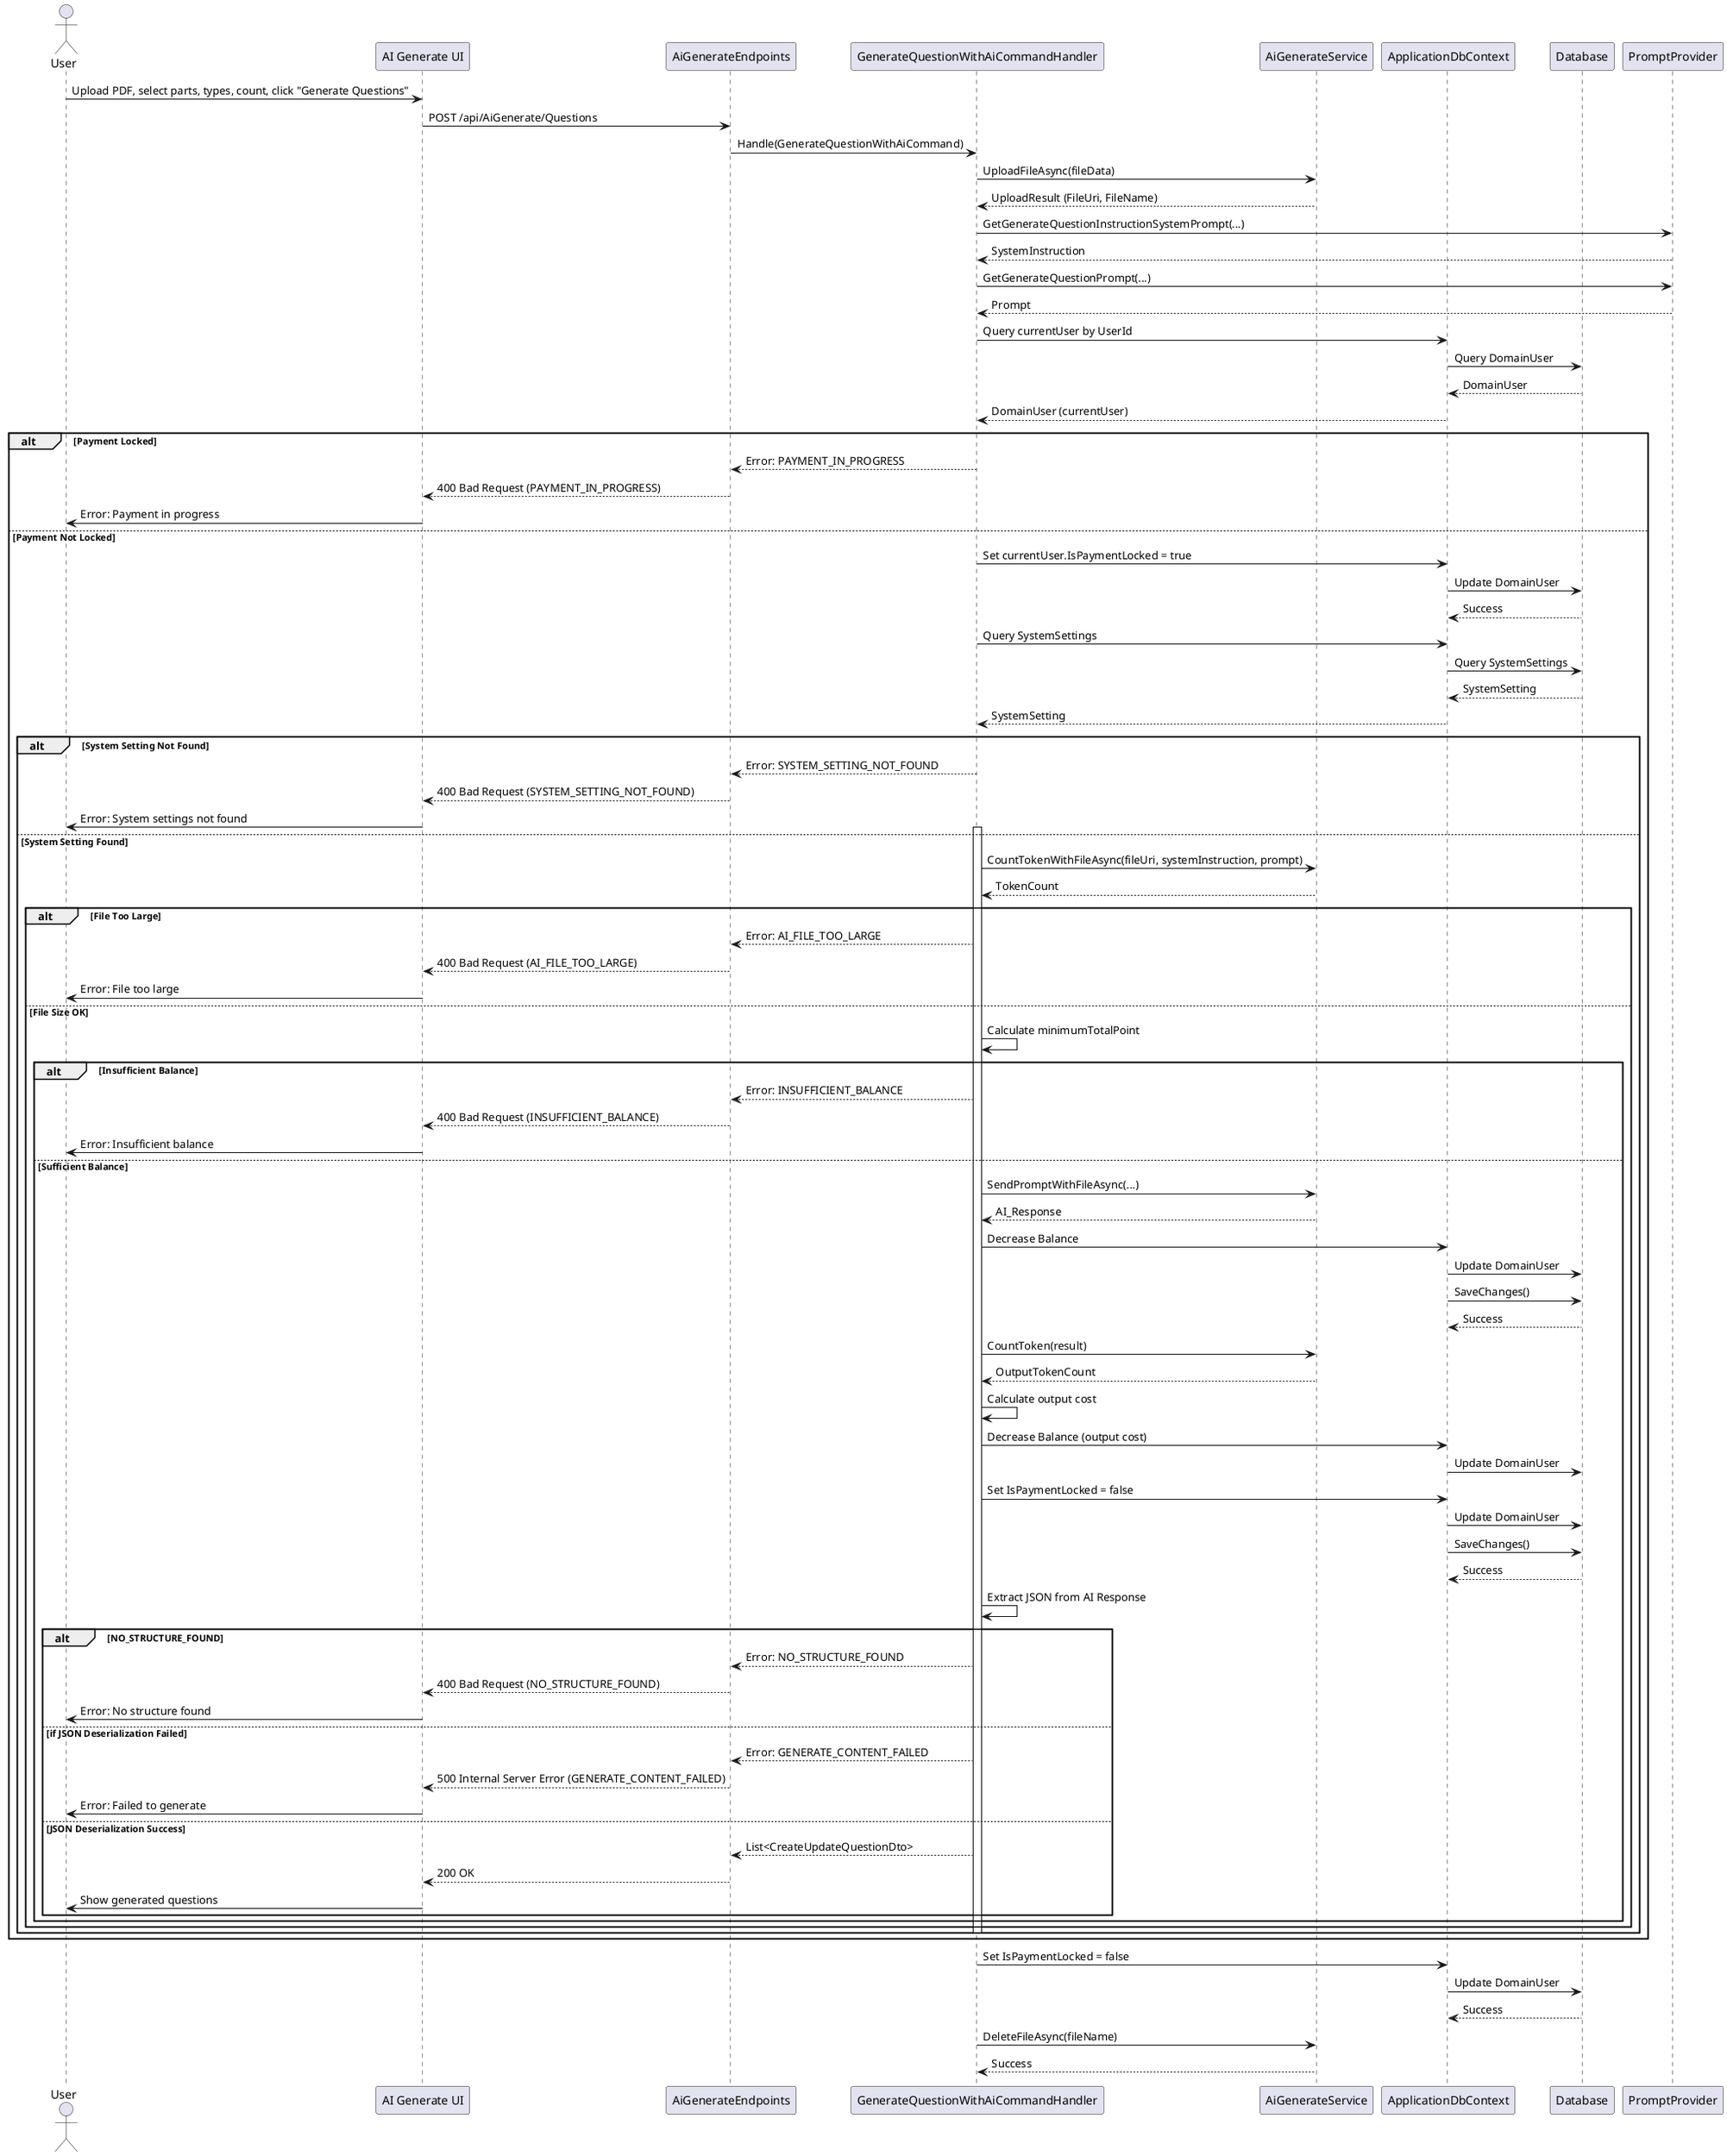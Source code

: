 @startuml
actor User
participant "AI Generate UI" as UI
participant AiGenerateEndpoints
participant GenerateQuestionWithAiCommandHandler as Handler
participant AiGenerateService
participant ApplicationDbContext
participant Database
participant PromptProvider

User -> UI : Upload PDF, select parts, types, count, click "Generate Questions"
UI -> AiGenerateEndpoints : POST /api/AiGenerate/Questions
AiGenerateEndpoints -> Handler : Handle(GenerateQuestionWithAiCommand)
Handler -> AiGenerateService : UploadFileAsync(fileData)
AiGenerateService --> Handler : UploadResult (FileUri, FileName)
Handler -> PromptProvider : GetGenerateQuestionInstructionSystemPrompt(...)
PromptProvider --> Handler : SystemInstruction
Handler -> PromptProvider : GetGenerateQuestionPrompt(...)
PromptProvider --> Handler : Prompt
Handler -> ApplicationDbContext : Query currentUser by UserId
ApplicationDbContext -> Database : Query DomainUser
Database --> ApplicationDbContext : DomainUser
ApplicationDbContext --> Handler : DomainUser (currentUser)

alt Payment Locked
    Handler --> AiGenerateEndpoints : Error: PAYMENT_IN_PROGRESS
    AiGenerateEndpoints --> UI : 400 Bad Request (PAYMENT_IN_PROGRESS)
    UI -> User : Error: Payment in progress
else Payment Not Locked
    Handler -> ApplicationDbContext : Set currentUser.IsPaymentLocked = true
    ApplicationDbContext -> Database : Update DomainUser
    Database --> ApplicationDbContext : Success
    Handler -> ApplicationDbContext : Query SystemSettings
    ApplicationDbContext -> Database : Query SystemSettings
    Database --> ApplicationDbContext : SystemSetting
    ApplicationDbContext --> Handler : SystemSetting

    alt System Setting Not Found
        Handler --> AiGenerateEndpoints : Error: SYSTEM_SETTING_NOT_FOUND
        AiGenerateEndpoints --> UI : 400 Bad Request (SYSTEM_SETTING_NOT_FOUND)
        UI -> User : Error: System settings not found
    else System Setting Found
        activate Handler
        Handler -> AiGenerateService : CountTokenWithFileAsync(fileUri, systemInstruction, prompt)
        AiGenerateService --> Handler : TokenCount

        alt File Too Large
            Handler --> AiGenerateEndpoints : Error: AI_FILE_TOO_LARGE
            AiGenerateEndpoints --> UI : 400 Bad Request (AI_FILE_TOO_LARGE)
            UI -> User : Error: File too large
        else File Size OK
            Handler -> Handler : Calculate minimumTotalPoint

            alt Insufficient Balance
                Handler --> AiGenerateEndpoints : Error: INSUFFICIENT_BALANCE
                AiGenerateEndpoints --> UI : 400 Bad Request (INSUFFICIENT_BALANCE)
                UI -> User : Error: Insufficient balance
            else Sufficient Balance
                Handler -> AiGenerateService : SendPromptWithFileAsync(...)
                AiGenerateService --> Handler : AI_Response
                Handler -> ApplicationDbContext : Decrease Balance
                ApplicationDbContext -> Database : Update DomainUser
                ApplicationDbContext -> Database : SaveChanges()
                Database --> ApplicationDbContext : Success

                Handler -> AiGenerateService : CountToken(result)
                AiGenerateService --> Handler : OutputTokenCount

                Handler -> Handler : Calculate output cost
                Handler -> ApplicationDbContext : Decrease Balance (output cost)
                ApplicationDbContext -> Database : Update DomainUser
                Handler -> ApplicationDbContext : Set IsPaymentLocked = false
                ApplicationDbContext -> Database : Update DomainUser
                ApplicationDbContext -> Database : SaveChanges()
                Database --> ApplicationDbContext : Success

                Handler -> Handler : Extract JSON from AI Response
                alt NO_STRUCTURE_FOUND
                    Handler --> AiGenerateEndpoints : Error: NO_STRUCTURE_FOUND
                    AiGenerateEndpoints --> UI : 400 Bad Request (NO_STRUCTURE_FOUND)
                    UI -> User : Error: No structure found
                else if JSON Deserialization Failed
                    Handler --> AiGenerateEndpoints : Error: GENERATE_CONTENT_FAILED
                    AiGenerateEndpoints --> UI : 500 Internal Server Error (GENERATE_CONTENT_FAILED)
                    UI -> User : Error: Failed to generate
                else JSON Deserialization Success
                    Handler --> AiGenerateEndpoints : List<CreateUpdateQuestionDto>
                    AiGenerateEndpoints --> UI : 200 OK
                    UI -> User : Show generated questions
                end
            end
        end
        deactivate Handler
    end
end

Handler -> ApplicationDbContext : Set IsPaymentLocked = false
ApplicationDbContext -> Database : Update DomainUser
Database --> ApplicationDbContext : Success
Handler -> AiGenerateService : DeleteFileAsync(fileName)
AiGenerateService --> Handler : Success
@enduml
